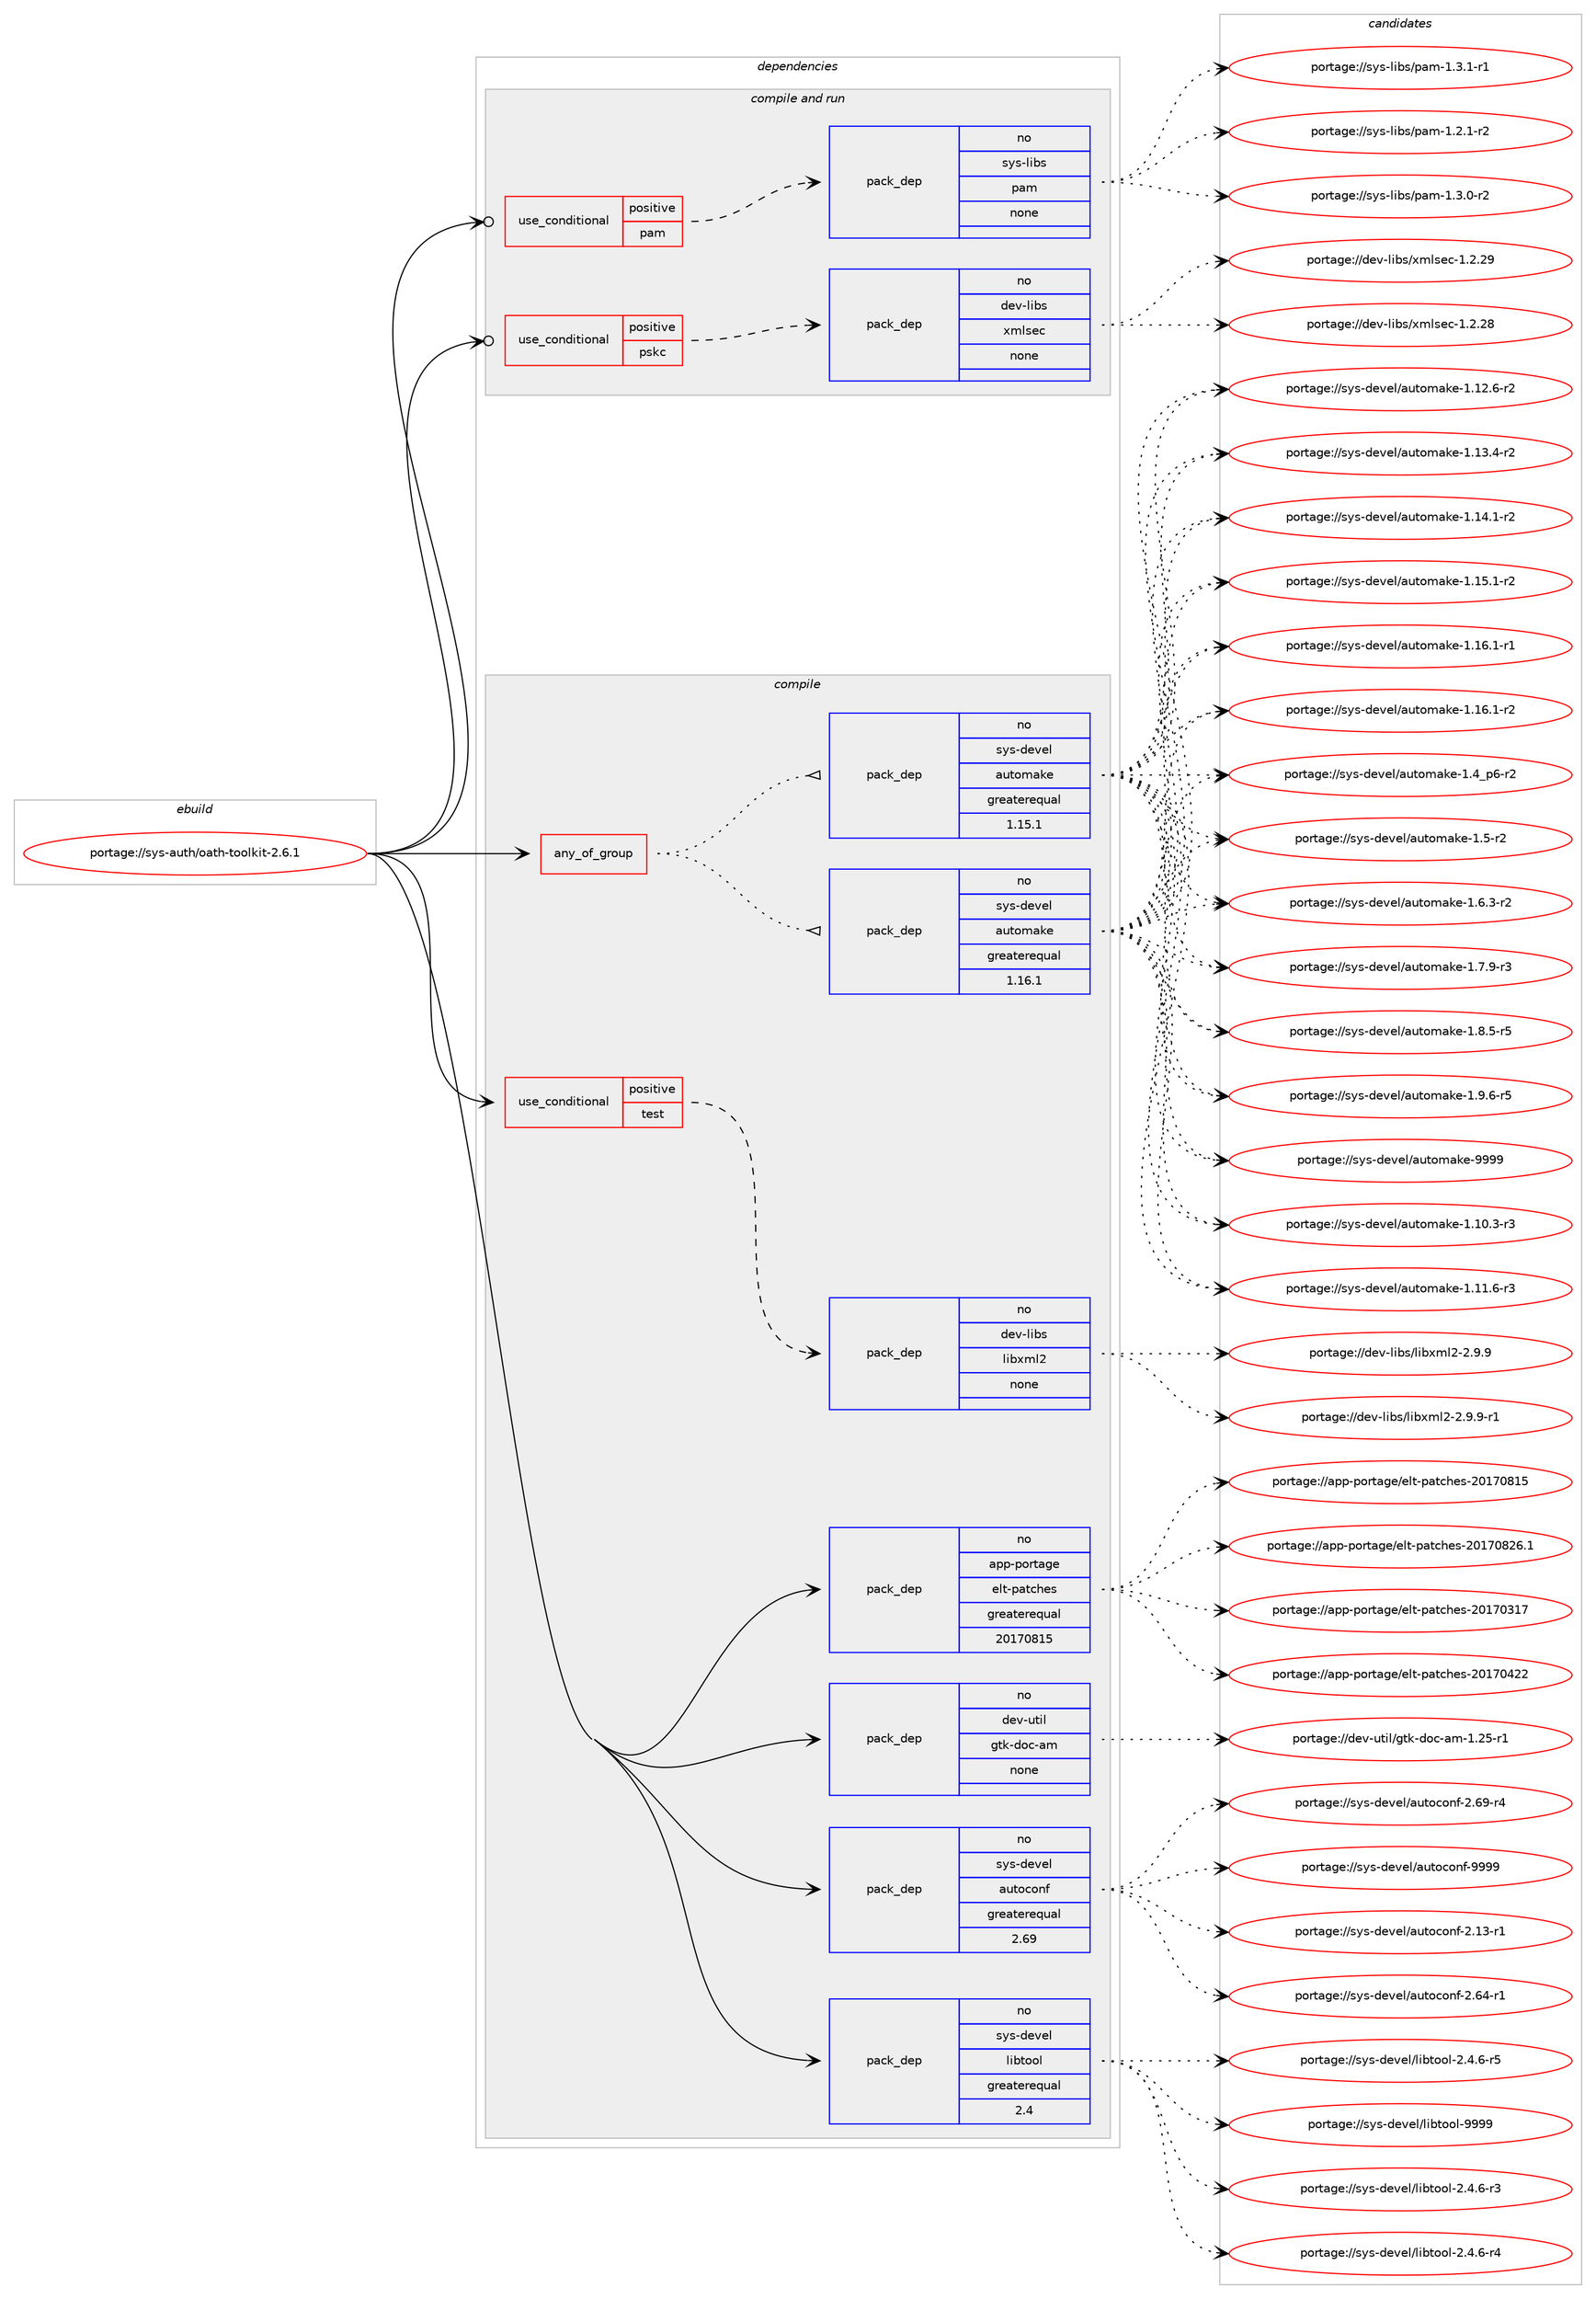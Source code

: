 digraph prolog {

# *************
# Graph options
# *************

newrank=true;
concentrate=true;
compound=true;
graph [rankdir=LR,fontname=Helvetica,fontsize=10,ranksep=1.5];#, ranksep=2.5, nodesep=0.2];
edge  [arrowhead=vee];
node  [fontname=Helvetica,fontsize=10];

# **********
# The ebuild
# **********

subgraph cluster_leftcol {
color=gray;
rank=same;
label=<<i>ebuild</i>>;
id [label="portage://sys-auth/oath-toolkit-2.6.1", color=red, width=4, href="../sys-auth/oath-toolkit-2.6.1.svg"];
}

# ****************
# The dependencies
# ****************

subgraph cluster_midcol {
color=gray;
label=<<i>dependencies</i>>;
subgraph cluster_compile {
fillcolor="#eeeeee";
style=filled;
label=<<i>compile</i>>;
subgraph any6684 {
dependency413244 [label=<<TABLE BORDER="0" CELLBORDER="1" CELLSPACING="0" CELLPADDING="4"><TR><TD CELLPADDING="10">any_of_group</TD></TR></TABLE>>, shape=none, color=red];subgraph pack305815 {
dependency413245 [label=<<TABLE BORDER="0" CELLBORDER="1" CELLSPACING="0" CELLPADDING="4" WIDTH="220"><TR><TD ROWSPAN="6" CELLPADDING="30">pack_dep</TD></TR><TR><TD WIDTH="110">no</TD></TR><TR><TD>sys-devel</TD></TR><TR><TD>automake</TD></TR><TR><TD>greaterequal</TD></TR><TR><TD>1.16.1</TD></TR></TABLE>>, shape=none, color=blue];
}
dependency413244:e -> dependency413245:w [weight=20,style="dotted",arrowhead="oinv"];
subgraph pack305816 {
dependency413246 [label=<<TABLE BORDER="0" CELLBORDER="1" CELLSPACING="0" CELLPADDING="4" WIDTH="220"><TR><TD ROWSPAN="6" CELLPADDING="30">pack_dep</TD></TR><TR><TD WIDTH="110">no</TD></TR><TR><TD>sys-devel</TD></TR><TR><TD>automake</TD></TR><TR><TD>greaterequal</TD></TR><TR><TD>1.15.1</TD></TR></TABLE>>, shape=none, color=blue];
}
dependency413244:e -> dependency413246:w [weight=20,style="dotted",arrowhead="oinv"];
}
id:e -> dependency413244:w [weight=20,style="solid",arrowhead="vee"];
subgraph cond100527 {
dependency413247 [label=<<TABLE BORDER="0" CELLBORDER="1" CELLSPACING="0" CELLPADDING="4"><TR><TD ROWSPAN="3" CELLPADDING="10">use_conditional</TD></TR><TR><TD>positive</TD></TR><TR><TD>test</TD></TR></TABLE>>, shape=none, color=red];
subgraph pack305817 {
dependency413248 [label=<<TABLE BORDER="0" CELLBORDER="1" CELLSPACING="0" CELLPADDING="4" WIDTH="220"><TR><TD ROWSPAN="6" CELLPADDING="30">pack_dep</TD></TR><TR><TD WIDTH="110">no</TD></TR><TR><TD>dev-libs</TD></TR><TR><TD>libxml2</TD></TR><TR><TD>none</TD></TR><TR><TD></TD></TR></TABLE>>, shape=none, color=blue];
}
dependency413247:e -> dependency413248:w [weight=20,style="dashed",arrowhead="vee"];
}
id:e -> dependency413247:w [weight=20,style="solid",arrowhead="vee"];
subgraph pack305818 {
dependency413249 [label=<<TABLE BORDER="0" CELLBORDER="1" CELLSPACING="0" CELLPADDING="4" WIDTH="220"><TR><TD ROWSPAN="6" CELLPADDING="30">pack_dep</TD></TR><TR><TD WIDTH="110">no</TD></TR><TR><TD>app-portage</TD></TR><TR><TD>elt-patches</TD></TR><TR><TD>greaterequal</TD></TR><TR><TD>20170815</TD></TR></TABLE>>, shape=none, color=blue];
}
id:e -> dependency413249:w [weight=20,style="solid",arrowhead="vee"];
subgraph pack305819 {
dependency413250 [label=<<TABLE BORDER="0" CELLBORDER="1" CELLSPACING="0" CELLPADDING="4" WIDTH="220"><TR><TD ROWSPAN="6" CELLPADDING="30">pack_dep</TD></TR><TR><TD WIDTH="110">no</TD></TR><TR><TD>dev-util</TD></TR><TR><TD>gtk-doc-am</TD></TR><TR><TD>none</TD></TR><TR><TD></TD></TR></TABLE>>, shape=none, color=blue];
}
id:e -> dependency413250:w [weight=20,style="solid",arrowhead="vee"];
subgraph pack305820 {
dependency413251 [label=<<TABLE BORDER="0" CELLBORDER="1" CELLSPACING="0" CELLPADDING="4" WIDTH="220"><TR><TD ROWSPAN="6" CELLPADDING="30">pack_dep</TD></TR><TR><TD WIDTH="110">no</TD></TR><TR><TD>sys-devel</TD></TR><TR><TD>autoconf</TD></TR><TR><TD>greaterequal</TD></TR><TR><TD>2.69</TD></TR></TABLE>>, shape=none, color=blue];
}
id:e -> dependency413251:w [weight=20,style="solid",arrowhead="vee"];
subgraph pack305821 {
dependency413252 [label=<<TABLE BORDER="0" CELLBORDER="1" CELLSPACING="0" CELLPADDING="4" WIDTH="220"><TR><TD ROWSPAN="6" CELLPADDING="30">pack_dep</TD></TR><TR><TD WIDTH="110">no</TD></TR><TR><TD>sys-devel</TD></TR><TR><TD>libtool</TD></TR><TR><TD>greaterequal</TD></TR><TR><TD>2.4</TD></TR></TABLE>>, shape=none, color=blue];
}
id:e -> dependency413252:w [weight=20,style="solid",arrowhead="vee"];
}
subgraph cluster_compileandrun {
fillcolor="#eeeeee";
style=filled;
label=<<i>compile and run</i>>;
subgraph cond100528 {
dependency413253 [label=<<TABLE BORDER="0" CELLBORDER="1" CELLSPACING="0" CELLPADDING="4"><TR><TD ROWSPAN="3" CELLPADDING="10">use_conditional</TD></TR><TR><TD>positive</TD></TR><TR><TD>pam</TD></TR></TABLE>>, shape=none, color=red];
subgraph pack305822 {
dependency413254 [label=<<TABLE BORDER="0" CELLBORDER="1" CELLSPACING="0" CELLPADDING="4" WIDTH="220"><TR><TD ROWSPAN="6" CELLPADDING="30">pack_dep</TD></TR><TR><TD WIDTH="110">no</TD></TR><TR><TD>sys-libs</TD></TR><TR><TD>pam</TD></TR><TR><TD>none</TD></TR><TR><TD></TD></TR></TABLE>>, shape=none, color=blue];
}
dependency413253:e -> dependency413254:w [weight=20,style="dashed",arrowhead="vee"];
}
id:e -> dependency413253:w [weight=20,style="solid",arrowhead="odotvee"];
subgraph cond100529 {
dependency413255 [label=<<TABLE BORDER="0" CELLBORDER="1" CELLSPACING="0" CELLPADDING="4"><TR><TD ROWSPAN="3" CELLPADDING="10">use_conditional</TD></TR><TR><TD>positive</TD></TR><TR><TD>pskc</TD></TR></TABLE>>, shape=none, color=red];
subgraph pack305823 {
dependency413256 [label=<<TABLE BORDER="0" CELLBORDER="1" CELLSPACING="0" CELLPADDING="4" WIDTH="220"><TR><TD ROWSPAN="6" CELLPADDING="30">pack_dep</TD></TR><TR><TD WIDTH="110">no</TD></TR><TR><TD>dev-libs</TD></TR><TR><TD>xmlsec</TD></TR><TR><TD>none</TD></TR><TR><TD></TD></TR></TABLE>>, shape=none, color=blue];
}
dependency413255:e -> dependency413256:w [weight=20,style="dashed",arrowhead="vee"];
}
id:e -> dependency413255:w [weight=20,style="solid",arrowhead="odotvee"];
}
subgraph cluster_run {
fillcolor="#eeeeee";
style=filled;
label=<<i>run</i>>;
}
}

# **************
# The candidates
# **************

subgraph cluster_choices {
rank=same;
color=gray;
label=<<i>candidates</i>>;

subgraph choice305815 {
color=black;
nodesep=1;
choiceportage11512111545100101118101108479711711611110997107101454946494846514511451 [label="portage://sys-devel/automake-1.10.3-r3", color=red, width=4,href="../sys-devel/automake-1.10.3-r3.svg"];
choiceportage11512111545100101118101108479711711611110997107101454946494946544511451 [label="portage://sys-devel/automake-1.11.6-r3", color=red, width=4,href="../sys-devel/automake-1.11.6-r3.svg"];
choiceportage11512111545100101118101108479711711611110997107101454946495046544511450 [label="portage://sys-devel/automake-1.12.6-r2", color=red, width=4,href="../sys-devel/automake-1.12.6-r2.svg"];
choiceportage11512111545100101118101108479711711611110997107101454946495146524511450 [label="portage://sys-devel/automake-1.13.4-r2", color=red, width=4,href="../sys-devel/automake-1.13.4-r2.svg"];
choiceportage11512111545100101118101108479711711611110997107101454946495246494511450 [label="portage://sys-devel/automake-1.14.1-r2", color=red, width=4,href="../sys-devel/automake-1.14.1-r2.svg"];
choiceportage11512111545100101118101108479711711611110997107101454946495346494511450 [label="portage://sys-devel/automake-1.15.1-r2", color=red, width=4,href="../sys-devel/automake-1.15.1-r2.svg"];
choiceportage11512111545100101118101108479711711611110997107101454946495446494511449 [label="portage://sys-devel/automake-1.16.1-r1", color=red, width=4,href="../sys-devel/automake-1.16.1-r1.svg"];
choiceportage11512111545100101118101108479711711611110997107101454946495446494511450 [label="portage://sys-devel/automake-1.16.1-r2", color=red, width=4,href="../sys-devel/automake-1.16.1-r2.svg"];
choiceportage115121115451001011181011084797117116111109971071014549465295112544511450 [label="portage://sys-devel/automake-1.4_p6-r2", color=red, width=4,href="../sys-devel/automake-1.4_p6-r2.svg"];
choiceportage11512111545100101118101108479711711611110997107101454946534511450 [label="portage://sys-devel/automake-1.5-r2", color=red, width=4,href="../sys-devel/automake-1.5-r2.svg"];
choiceportage115121115451001011181011084797117116111109971071014549465446514511450 [label="portage://sys-devel/automake-1.6.3-r2", color=red, width=4,href="../sys-devel/automake-1.6.3-r2.svg"];
choiceportage115121115451001011181011084797117116111109971071014549465546574511451 [label="portage://sys-devel/automake-1.7.9-r3", color=red, width=4,href="../sys-devel/automake-1.7.9-r3.svg"];
choiceportage115121115451001011181011084797117116111109971071014549465646534511453 [label="portage://sys-devel/automake-1.8.5-r5", color=red, width=4,href="../sys-devel/automake-1.8.5-r5.svg"];
choiceportage115121115451001011181011084797117116111109971071014549465746544511453 [label="portage://sys-devel/automake-1.9.6-r5", color=red, width=4,href="../sys-devel/automake-1.9.6-r5.svg"];
choiceportage115121115451001011181011084797117116111109971071014557575757 [label="portage://sys-devel/automake-9999", color=red, width=4,href="../sys-devel/automake-9999.svg"];
dependency413245:e -> choiceportage11512111545100101118101108479711711611110997107101454946494846514511451:w [style=dotted,weight="100"];
dependency413245:e -> choiceportage11512111545100101118101108479711711611110997107101454946494946544511451:w [style=dotted,weight="100"];
dependency413245:e -> choiceportage11512111545100101118101108479711711611110997107101454946495046544511450:w [style=dotted,weight="100"];
dependency413245:e -> choiceportage11512111545100101118101108479711711611110997107101454946495146524511450:w [style=dotted,weight="100"];
dependency413245:e -> choiceportage11512111545100101118101108479711711611110997107101454946495246494511450:w [style=dotted,weight="100"];
dependency413245:e -> choiceportage11512111545100101118101108479711711611110997107101454946495346494511450:w [style=dotted,weight="100"];
dependency413245:e -> choiceportage11512111545100101118101108479711711611110997107101454946495446494511449:w [style=dotted,weight="100"];
dependency413245:e -> choiceportage11512111545100101118101108479711711611110997107101454946495446494511450:w [style=dotted,weight="100"];
dependency413245:e -> choiceportage115121115451001011181011084797117116111109971071014549465295112544511450:w [style=dotted,weight="100"];
dependency413245:e -> choiceportage11512111545100101118101108479711711611110997107101454946534511450:w [style=dotted,weight="100"];
dependency413245:e -> choiceportage115121115451001011181011084797117116111109971071014549465446514511450:w [style=dotted,weight="100"];
dependency413245:e -> choiceportage115121115451001011181011084797117116111109971071014549465546574511451:w [style=dotted,weight="100"];
dependency413245:e -> choiceportage115121115451001011181011084797117116111109971071014549465646534511453:w [style=dotted,weight="100"];
dependency413245:e -> choiceportage115121115451001011181011084797117116111109971071014549465746544511453:w [style=dotted,weight="100"];
dependency413245:e -> choiceportage115121115451001011181011084797117116111109971071014557575757:w [style=dotted,weight="100"];
}
subgraph choice305816 {
color=black;
nodesep=1;
choiceportage11512111545100101118101108479711711611110997107101454946494846514511451 [label="portage://sys-devel/automake-1.10.3-r3", color=red, width=4,href="../sys-devel/automake-1.10.3-r3.svg"];
choiceportage11512111545100101118101108479711711611110997107101454946494946544511451 [label="portage://sys-devel/automake-1.11.6-r3", color=red, width=4,href="../sys-devel/automake-1.11.6-r3.svg"];
choiceportage11512111545100101118101108479711711611110997107101454946495046544511450 [label="portage://sys-devel/automake-1.12.6-r2", color=red, width=4,href="../sys-devel/automake-1.12.6-r2.svg"];
choiceportage11512111545100101118101108479711711611110997107101454946495146524511450 [label="portage://sys-devel/automake-1.13.4-r2", color=red, width=4,href="../sys-devel/automake-1.13.4-r2.svg"];
choiceportage11512111545100101118101108479711711611110997107101454946495246494511450 [label="portage://sys-devel/automake-1.14.1-r2", color=red, width=4,href="../sys-devel/automake-1.14.1-r2.svg"];
choiceportage11512111545100101118101108479711711611110997107101454946495346494511450 [label="portage://sys-devel/automake-1.15.1-r2", color=red, width=4,href="../sys-devel/automake-1.15.1-r2.svg"];
choiceportage11512111545100101118101108479711711611110997107101454946495446494511449 [label="portage://sys-devel/automake-1.16.1-r1", color=red, width=4,href="../sys-devel/automake-1.16.1-r1.svg"];
choiceportage11512111545100101118101108479711711611110997107101454946495446494511450 [label="portage://sys-devel/automake-1.16.1-r2", color=red, width=4,href="../sys-devel/automake-1.16.1-r2.svg"];
choiceportage115121115451001011181011084797117116111109971071014549465295112544511450 [label="portage://sys-devel/automake-1.4_p6-r2", color=red, width=4,href="../sys-devel/automake-1.4_p6-r2.svg"];
choiceportage11512111545100101118101108479711711611110997107101454946534511450 [label="portage://sys-devel/automake-1.5-r2", color=red, width=4,href="../sys-devel/automake-1.5-r2.svg"];
choiceportage115121115451001011181011084797117116111109971071014549465446514511450 [label="portage://sys-devel/automake-1.6.3-r2", color=red, width=4,href="../sys-devel/automake-1.6.3-r2.svg"];
choiceportage115121115451001011181011084797117116111109971071014549465546574511451 [label="portage://sys-devel/automake-1.7.9-r3", color=red, width=4,href="../sys-devel/automake-1.7.9-r3.svg"];
choiceportage115121115451001011181011084797117116111109971071014549465646534511453 [label="portage://sys-devel/automake-1.8.5-r5", color=red, width=4,href="../sys-devel/automake-1.8.5-r5.svg"];
choiceportage115121115451001011181011084797117116111109971071014549465746544511453 [label="portage://sys-devel/automake-1.9.6-r5", color=red, width=4,href="../sys-devel/automake-1.9.6-r5.svg"];
choiceportage115121115451001011181011084797117116111109971071014557575757 [label="portage://sys-devel/automake-9999", color=red, width=4,href="../sys-devel/automake-9999.svg"];
dependency413246:e -> choiceportage11512111545100101118101108479711711611110997107101454946494846514511451:w [style=dotted,weight="100"];
dependency413246:e -> choiceportage11512111545100101118101108479711711611110997107101454946494946544511451:w [style=dotted,weight="100"];
dependency413246:e -> choiceportage11512111545100101118101108479711711611110997107101454946495046544511450:w [style=dotted,weight="100"];
dependency413246:e -> choiceportage11512111545100101118101108479711711611110997107101454946495146524511450:w [style=dotted,weight="100"];
dependency413246:e -> choiceportage11512111545100101118101108479711711611110997107101454946495246494511450:w [style=dotted,weight="100"];
dependency413246:e -> choiceportage11512111545100101118101108479711711611110997107101454946495346494511450:w [style=dotted,weight="100"];
dependency413246:e -> choiceportage11512111545100101118101108479711711611110997107101454946495446494511449:w [style=dotted,weight="100"];
dependency413246:e -> choiceportage11512111545100101118101108479711711611110997107101454946495446494511450:w [style=dotted,weight="100"];
dependency413246:e -> choiceportage115121115451001011181011084797117116111109971071014549465295112544511450:w [style=dotted,weight="100"];
dependency413246:e -> choiceportage11512111545100101118101108479711711611110997107101454946534511450:w [style=dotted,weight="100"];
dependency413246:e -> choiceportage115121115451001011181011084797117116111109971071014549465446514511450:w [style=dotted,weight="100"];
dependency413246:e -> choiceportage115121115451001011181011084797117116111109971071014549465546574511451:w [style=dotted,weight="100"];
dependency413246:e -> choiceportage115121115451001011181011084797117116111109971071014549465646534511453:w [style=dotted,weight="100"];
dependency413246:e -> choiceportage115121115451001011181011084797117116111109971071014549465746544511453:w [style=dotted,weight="100"];
dependency413246:e -> choiceportage115121115451001011181011084797117116111109971071014557575757:w [style=dotted,weight="100"];
}
subgraph choice305817 {
color=black;
nodesep=1;
choiceportage1001011184510810598115471081059812010910850455046574657 [label="portage://dev-libs/libxml2-2.9.9", color=red, width=4,href="../dev-libs/libxml2-2.9.9.svg"];
choiceportage10010111845108105981154710810598120109108504550465746574511449 [label="portage://dev-libs/libxml2-2.9.9-r1", color=red, width=4,href="../dev-libs/libxml2-2.9.9-r1.svg"];
dependency413248:e -> choiceportage1001011184510810598115471081059812010910850455046574657:w [style=dotted,weight="100"];
dependency413248:e -> choiceportage10010111845108105981154710810598120109108504550465746574511449:w [style=dotted,weight="100"];
}
subgraph choice305818 {
color=black;
nodesep=1;
choiceportage97112112451121111141169710310147101108116451129711699104101115455048495548514955 [label="portage://app-portage/elt-patches-20170317", color=red, width=4,href="../app-portage/elt-patches-20170317.svg"];
choiceportage97112112451121111141169710310147101108116451129711699104101115455048495548525050 [label="portage://app-portage/elt-patches-20170422", color=red, width=4,href="../app-portage/elt-patches-20170422.svg"];
choiceportage97112112451121111141169710310147101108116451129711699104101115455048495548564953 [label="portage://app-portage/elt-patches-20170815", color=red, width=4,href="../app-portage/elt-patches-20170815.svg"];
choiceportage971121124511211111411697103101471011081164511297116991041011154550484955485650544649 [label="portage://app-portage/elt-patches-20170826.1", color=red, width=4,href="../app-portage/elt-patches-20170826.1.svg"];
dependency413249:e -> choiceportage97112112451121111141169710310147101108116451129711699104101115455048495548514955:w [style=dotted,weight="100"];
dependency413249:e -> choiceportage97112112451121111141169710310147101108116451129711699104101115455048495548525050:w [style=dotted,weight="100"];
dependency413249:e -> choiceportage97112112451121111141169710310147101108116451129711699104101115455048495548564953:w [style=dotted,weight="100"];
dependency413249:e -> choiceportage971121124511211111411697103101471011081164511297116991041011154550484955485650544649:w [style=dotted,weight="100"];
}
subgraph choice305819 {
color=black;
nodesep=1;
choiceportage10010111845117116105108471031161074510011199459710945494650534511449 [label="portage://dev-util/gtk-doc-am-1.25-r1", color=red, width=4,href="../dev-util/gtk-doc-am-1.25-r1.svg"];
dependency413250:e -> choiceportage10010111845117116105108471031161074510011199459710945494650534511449:w [style=dotted,weight="100"];
}
subgraph choice305820 {
color=black;
nodesep=1;
choiceportage1151211154510010111810110847971171161119911111010245504649514511449 [label="portage://sys-devel/autoconf-2.13-r1", color=red, width=4,href="../sys-devel/autoconf-2.13-r1.svg"];
choiceportage1151211154510010111810110847971171161119911111010245504654524511449 [label="portage://sys-devel/autoconf-2.64-r1", color=red, width=4,href="../sys-devel/autoconf-2.64-r1.svg"];
choiceportage1151211154510010111810110847971171161119911111010245504654574511452 [label="portage://sys-devel/autoconf-2.69-r4", color=red, width=4,href="../sys-devel/autoconf-2.69-r4.svg"];
choiceportage115121115451001011181011084797117116111991111101024557575757 [label="portage://sys-devel/autoconf-9999", color=red, width=4,href="../sys-devel/autoconf-9999.svg"];
dependency413251:e -> choiceportage1151211154510010111810110847971171161119911111010245504649514511449:w [style=dotted,weight="100"];
dependency413251:e -> choiceportage1151211154510010111810110847971171161119911111010245504654524511449:w [style=dotted,weight="100"];
dependency413251:e -> choiceportage1151211154510010111810110847971171161119911111010245504654574511452:w [style=dotted,weight="100"];
dependency413251:e -> choiceportage115121115451001011181011084797117116111991111101024557575757:w [style=dotted,weight="100"];
}
subgraph choice305821 {
color=black;
nodesep=1;
choiceportage1151211154510010111810110847108105981161111111084550465246544511451 [label="portage://sys-devel/libtool-2.4.6-r3", color=red, width=4,href="../sys-devel/libtool-2.4.6-r3.svg"];
choiceportage1151211154510010111810110847108105981161111111084550465246544511452 [label="portage://sys-devel/libtool-2.4.6-r4", color=red, width=4,href="../sys-devel/libtool-2.4.6-r4.svg"];
choiceportage1151211154510010111810110847108105981161111111084550465246544511453 [label="portage://sys-devel/libtool-2.4.6-r5", color=red, width=4,href="../sys-devel/libtool-2.4.6-r5.svg"];
choiceportage1151211154510010111810110847108105981161111111084557575757 [label="portage://sys-devel/libtool-9999", color=red, width=4,href="../sys-devel/libtool-9999.svg"];
dependency413252:e -> choiceportage1151211154510010111810110847108105981161111111084550465246544511451:w [style=dotted,weight="100"];
dependency413252:e -> choiceportage1151211154510010111810110847108105981161111111084550465246544511452:w [style=dotted,weight="100"];
dependency413252:e -> choiceportage1151211154510010111810110847108105981161111111084550465246544511453:w [style=dotted,weight="100"];
dependency413252:e -> choiceportage1151211154510010111810110847108105981161111111084557575757:w [style=dotted,weight="100"];
}
subgraph choice305822 {
color=black;
nodesep=1;
choiceportage115121115451081059811547112971094549465046494511450 [label="portage://sys-libs/pam-1.2.1-r2", color=red, width=4,href="../sys-libs/pam-1.2.1-r2.svg"];
choiceportage115121115451081059811547112971094549465146484511450 [label="portage://sys-libs/pam-1.3.0-r2", color=red, width=4,href="../sys-libs/pam-1.3.0-r2.svg"];
choiceportage115121115451081059811547112971094549465146494511449 [label="portage://sys-libs/pam-1.3.1-r1", color=red, width=4,href="../sys-libs/pam-1.3.1-r1.svg"];
dependency413254:e -> choiceportage115121115451081059811547112971094549465046494511450:w [style=dotted,weight="100"];
dependency413254:e -> choiceportage115121115451081059811547112971094549465146484511450:w [style=dotted,weight="100"];
dependency413254:e -> choiceportage115121115451081059811547112971094549465146494511449:w [style=dotted,weight="100"];
}
subgraph choice305823 {
color=black;
nodesep=1;
choiceportage1001011184510810598115471201091081151019945494650465056 [label="portage://dev-libs/xmlsec-1.2.28", color=red, width=4,href="../dev-libs/xmlsec-1.2.28.svg"];
choiceportage1001011184510810598115471201091081151019945494650465057 [label="portage://dev-libs/xmlsec-1.2.29", color=red, width=4,href="../dev-libs/xmlsec-1.2.29.svg"];
dependency413256:e -> choiceportage1001011184510810598115471201091081151019945494650465056:w [style=dotted,weight="100"];
dependency413256:e -> choiceportage1001011184510810598115471201091081151019945494650465057:w [style=dotted,weight="100"];
}
}

}
